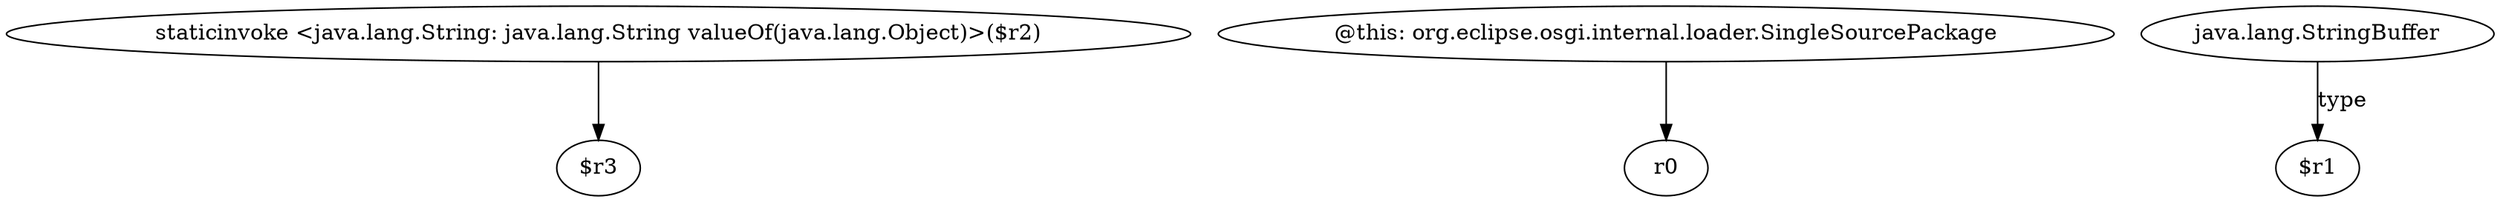 digraph g {
0[label="staticinvoke <java.lang.String: java.lang.String valueOf(java.lang.Object)>($r2)"]
1[label="$r3"]
0->1[label=""]
2[label="@this: org.eclipse.osgi.internal.loader.SingleSourcePackage"]
3[label="r0"]
2->3[label=""]
4[label="java.lang.StringBuffer"]
5[label="$r1"]
4->5[label="type"]
}